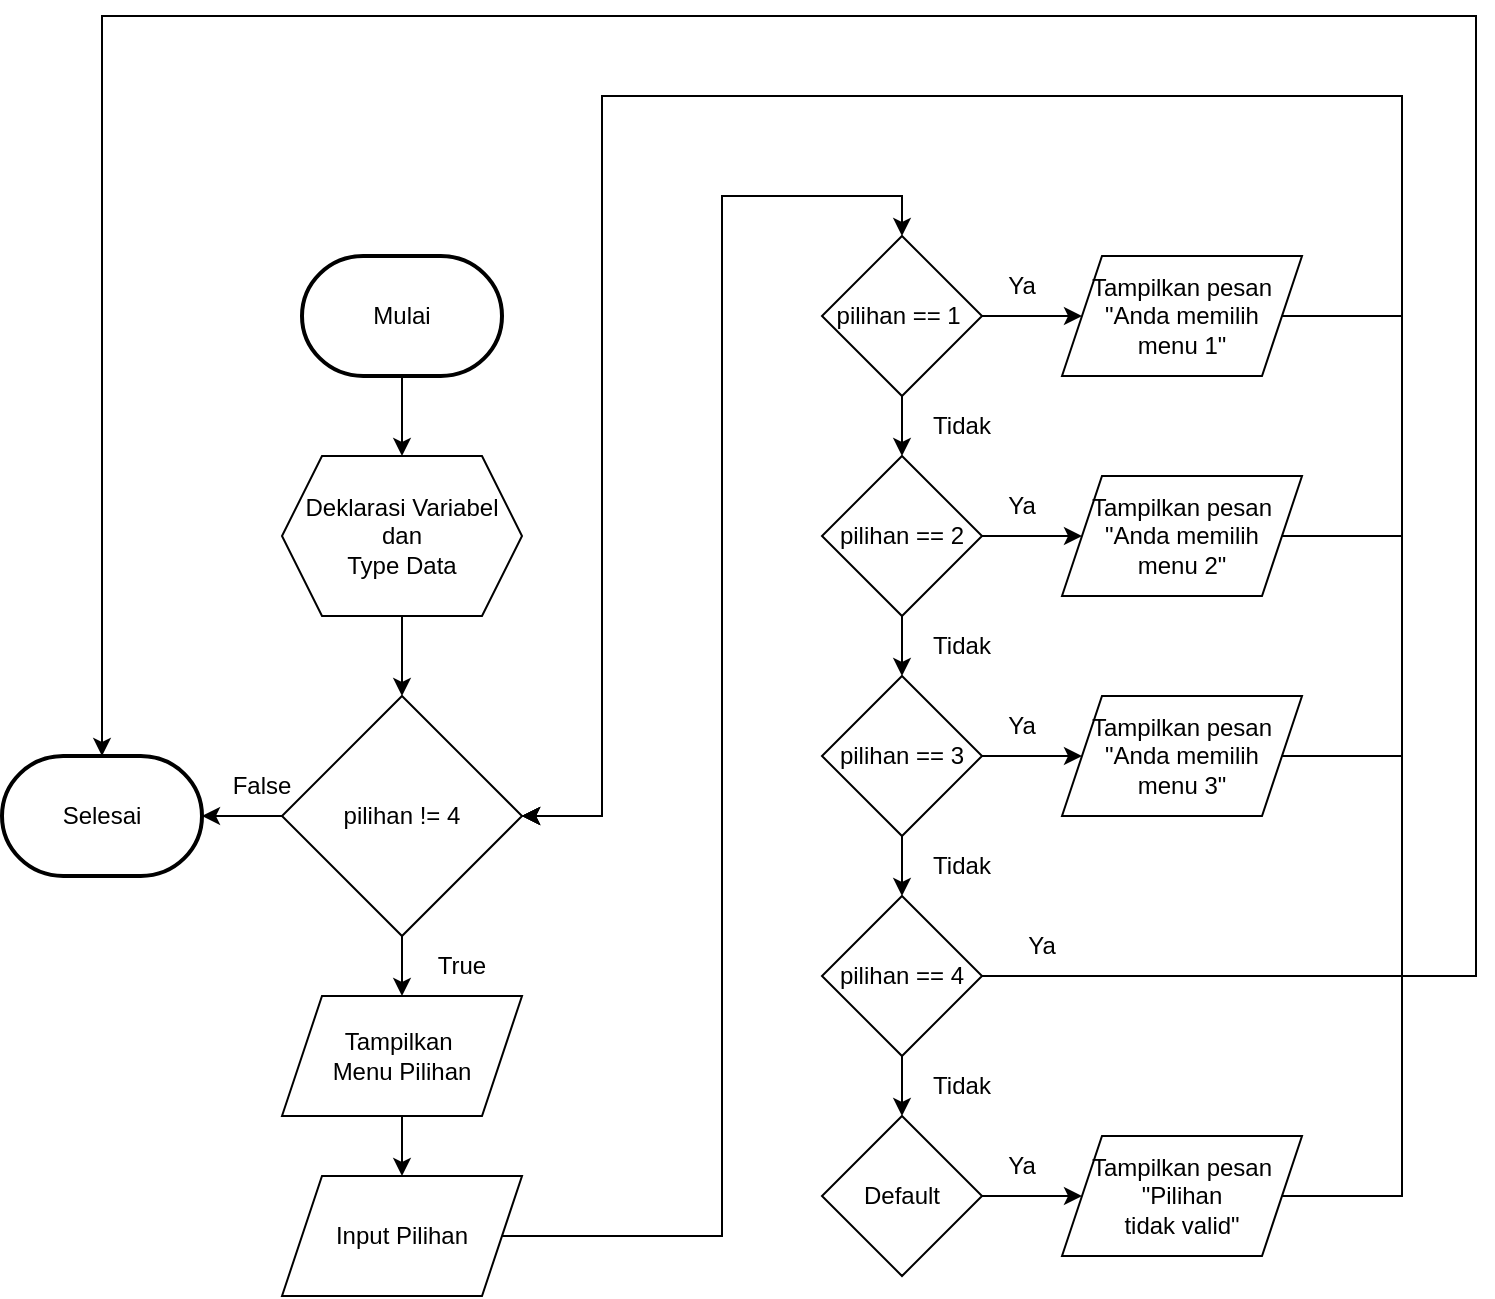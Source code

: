 <mxfile version="25.0.1">
  <diagram id="C5RBs43oDa-KdzZeNtuy" name="Page-1">
    <mxGraphModel dx="1313" dy="761" grid="1" gridSize="10" guides="1" tooltips="1" connect="1" arrows="1" fold="1" page="1" pageScale="1" pageWidth="827" pageHeight="1169" math="0" shadow="0">
      <root>
        <mxCell id="WIyWlLk6GJQsqaUBKTNV-0" />
        <mxCell id="WIyWlLk6GJQsqaUBKTNV-1" parent="WIyWlLk6GJQsqaUBKTNV-0" />
        <mxCell id="gj2zYSWBRJZ9SVVLSxvl-1" style="edgeStyle=orthogonalEdgeStyle;rounded=0;orthogonalLoop=1;jettySize=auto;html=1;entryX=0.5;entryY=0;entryDx=0;entryDy=0;" edge="1" parent="WIyWlLk6GJQsqaUBKTNV-1" source="gj2zYSWBRJZ9SVVLSxvl-2" target="gj2zYSWBRJZ9SVVLSxvl-4">
          <mxGeometry relative="1" as="geometry" />
        </mxCell>
        <mxCell id="gj2zYSWBRJZ9SVVLSxvl-2" value="Mulai" style="strokeWidth=2;html=1;shape=mxgraph.flowchart.terminator;whiteSpace=wrap;" vertex="1" parent="WIyWlLk6GJQsqaUBKTNV-1">
          <mxGeometry x="213" y="210" width="100" height="60" as="geometry" />
        </mxCell>
        <mxCell id="gj2zYSWBRJZ9SVVLSxvl-15" style="edgeStyle=orthogonalEdgeStyle;rounded=0;orthogonalLoop=1;jettySize=auto;html=1;entryX=0.5;entryY=0;entryDx=0;entryDy=0;" edge="1" parent="WIyWlLk6GJQsqaUBKTNV-1" source="gj2zYSWBRJZ9SVVLSxvl-4" target="gj2zYSWBRJZ9SVVLSxvl-14">
          <mxGeometry relative="1" as="geometry" />
        </mxCell>
        <mxCell id="gj2zYSWBRJZ9SVVLSxvl-4" value="Deklarasi Variabel&lt;br&gt;dan&lt;br&gt;Type Data" style="shape=hexagon;perimeter=hexagonPerimeter2;whiteSpace=wrap;html=1;fixedSize=1;" vertex="1" parent="WIyWlLk6GJQsqaUBKTNV-1">
          <mxGeometry x="203" y="310" width="120" height="80" as="geometry" />
        </mxCell>
        <mxCell id="gj2zYSWBRJZ9SVVLSxvl-18" style="edgeStyle=orthogonalEdgeStyle;rounded=0;orthogonalLoop=1;jettySize=auto;html=1;entryX=0.5;entryY=0;entryDx=0;entryDy=0;" edge="1" parent="WIyWlLk6GJQsqaUBKTNV-1" source="gj2zYSWBRJZ9SVVLSxvl-12" target="gj2zYSWBRJZ9SVVLSxvl-13">
          <mxGeometry relative="1" as="geometry" />
        </mxCell>
        <mxCell id="gj2zYSWBRJZ9SVVLSxvl-12" value="Tampilkan&amp;nbsp;&lt;br&gt;Menu Pilihan" style="shape=parallelogram;perimeter=parallelogramPerimeter;whiteSpace=wrap;html=1;fixedSize=1;" vertex="1" parent="WIyWlLk6GJQsqaUBKTNV-1">
          <mxGeometry x="203" y="580" width="120" height="60" as="geometry" />
        </mxCell>
        <mxCell id="gj2zYSWBRJZ9SVVLSxvl-26" style="edgeStyle=orthogonalEdgeStyle;rounded=0;orthogonalLoop=1;jettySize=auto;html=1;entryX=0.5;entryY=0;entryDx=0;entryDy=0;" edge="1" parent="WIyWlLk6GJQsqaUBKTNV-1" source="gj2zYSWBRJZ9SVVLSxvl-13" target="gj2zYSWBRJZ9SVVLSxvl-20">
          <mxGeometry relative="1" as="geometry">
            <Array as="points">
              <mxPoint x="423" y="700" />
              <mxPoint x="423" y="180" />
              <mxPoint x="513" y="180" />
            </Array>
          </mxGeometry>
        </mxCell>
        <mxCell id="gj2zYSWBRJZ9SVVLSxvl-13" value="Input Pilihan" style="shape=parallelogram;perimeter=parallelogramPerimeter;whiteSpace=wrap;html=1;fixedSize=1;" vertex="1" parent="WIyWlLk6GJQsqaUBKTNV-1">
          <mxGeometry x="203" y="670" width="120" height="60" as="geometry" />
        </mxCell>
        <mxCell id="gj2zYSWBRJZ9SVVLSxvl-16" style="edgeStyle=orthogonalEdgeStyle;rounded=0;orthogonalLoop=1;jettySize=auto;html=1;entryX=0.5;entryY=0;entryDx=0;entryDy=0;" edge="1" parent="WIyWlLk6GJQsqaUBKTNV-1" source="gj2zYSWBRJZ9SVVLSxvl-14" target="gj2zYSWBRJZ9SVVLSxvl-12">
          <mxGeometry relative="1" as="geometry" />
        </mxCell>
        <mxCell id="gj2zYSWBRJZ9SVVLSxvl-48" style="edgeStyle=orthogonalEdgeStyle;rounded=0;orthogonalLoop=1;jettySize=auto;html=1;" edge="1" parent="WIyWlLk6GJQsqaUBKTNV-1" source="gj2zYSWBRJZ9SVVLSxvl-14" target="gj2zYSWBRJZ9SVVLSxvl-47">
          <mxGeometry relative="1" as="geometry" />
        </mxCell>
        <mxCell id="gj2zYSWBRJZ9SVVLSxvl-14" value="pilihan != 4" style="rhombus;whiteSpace=wrap;html=1;" vertex="1" parent="WIyWlLk6GJQsqaUBKTNV-1">
          <mxGeometry x="203" y="430" width="120" height="120" as="geometry" />
        </mxCell>
        <mxCell id="gj2zYSWBRJZ9SVVLSxvl-27" style="edgeStyle=orthogonalEdgeStyle;rounded=0;orthogonalLoop=1;jettySize=auto;html=1;entryX=0.5;entryY=0;entryDx=0;entryDy=0;" edge="1" parent="WIyWlLk6GJQsqaUBKTNV-1" source="gj2zYSWBRJZ9SVVLSxvl-20" target="gj2zYSWBRJZ9SVVLSxvl-22">
          <mxGeometry relative="1" as="geometry" />
        </mxCell>
        <mxCell id="gj2zYSWBRJZ9SVVLSxvl-37" style="edgeStyle=orthogonalEdgeStyle;rounded=0;orthogonalLoop=1;jettySize=auto;html=1;entryX=0;entryY=0.5;entryDx=0;entryDy=0;" edge="1" parent="WIyWlLk6GJQsqaUBKTNV-1" source="gj2zYSWBRJZ9SVVLSxvl-20" target="gj2zYSWBRJZ9SVVLSxvl-32">
          <mxGeometry relative="1" as="geometry" />
        </mxCell>
        <mxCell id="gj2zYSWBRJZ9SVVLSxvl-20" value="pilihan == 1&amp;nbsp;" style="rhombus;whiteSpace=wrap;html=1;" vertex="1" parent="WIyWlLk6GJQsqaUBKTNV-1">
          <mxGeometry x="473" y="200" width="80" height="80" as="geometry" />
        </mxCell>
        <mxCell id="gj2zYSWBRJZ9SVVLSxvl-29" style="edgeStyle=orthogonalEdgeStyle;rounded=0;orthogonalLoop=1;jettySize=auto;html=1;entryX=0.5;entryY=0;entryDx=0;entryDy=0;" edge="1" parent="WIyWlLk6GJQsqaUBKTNV-1" source="gj2zYSWBRJZ9SVVLSxvl-21" target="gj2zYSWBRJZ9SVVLSxvl-23">
          <mxGeometry relative="1" as="geometry" />
        </mxCell>
        <mxCell id="gj2zYSWBRJZ9SVVLSxvl-39" style="edgeStyle=orthogonalEdgeStyle;rounded=0;orthogonalLoop=1;jettySize=auto;html=1;entryX=0;entryY=0.5;entryDx=0;entryDy=0;" edge="1" parent="WIyWlLk6GJQsqaUBKTNV-1" source="gj2zYSWBRJZ9SVVLSxvl-21" target="gj2zYSWBRJZ9SVVLSxvl-34">
          <mxGeometry relative="1" as="geometry" />
        </mxCell>
        <mxCell id="gj2zYSWBRJZ9SVVLSxvl-21" value="pilihan == 3" style="rhombus;whiteSpace=wrap;html=1;" vertex="1" parent="WIyWlLk6GJQsqaUBKTNV-1">
          <mxGeometry x="473" y="420" width="80" height="80" as="geometry" />
        </mxCell>
        <mxCell id="gj2zYSWBRJZ9SVVLSxvl-28" style="edgeStyle=orthogonalEdgeStyle;rounded=0;orthogonalLoop=1;jettySize=auto;html=1;entryX=0.5;entryY=0;entryDx=0;entryDy=0;" edge="1" parent="WIyWlLk6GJQsqaUBKTNV-1" source="gj2zYSWBRJZ9SVVLSxvl-22" target="gj2zYSWBRJZ9SVVLSxvl-21">
          <mxGeometry relative="1" as="geometry" />
        </mxCell>
        <mxCell id="gj2zYSWBRJZ9SVVLSxvl-38" style="edgeStyle=orthogonalEdgeStyle;rounded=0;orthogonalLoop=1;jettySize=auto;html=1;entryX=0;entryY=0.5;entryDx=0;entryDy=0;" edge="1" parent="WIyWlLk6GJQsqaUBKTNV-1" source="gj2zYSWBRJZ9SVVLSxvl-22" target="gj2zYSWBRJZ9SVVLSxvl-33">
          <mxGeometry relative="1" as="geometry" />
        </mxCell>
        <mxCell id="gj2zYSWBRJZ9SVVLSxvl-22" value="pilihan == 2" style="rhombus;whiteSpace=wrap;html=1;" vertex="1" parent="WIyWlLk6GJQsqaUBKTNV-1">
          <mxGeometry x="473" y="310" width="80" height="80" as="geometry" />
        </mxCell>
        <mxCell id="gj2zYSWBRJZ9SVVLSxvl-31" style="edgeStyle=orthogonalEdgeStyle;rounded=0;orthogonalLoop=1;jettySize=auto;html=1;entryX=0.5;entryY=0;entryDx=0;entryDy=0;" edge="1" parent="WIyWlLk6GJQsqaUBKTNV-1" source="gj2zYSWBRJZ9SVVLSxvl-23" target="gj2zYSWBRJZ9SVVLSxvl-30">
          <mxGeometry relative="1" as="geometry" />
        </mxCell>
        <mxCell id="gj2zYSWBRJZ9SVVLSxvl-23" value="pilihan == 4" style="rhombus;whiteSpace=wrap;html=1;" vertex="1" parent="WIyWlLk6GJQsqaUBKTNV-1">
          <mxGeometry x="473" y="530" width="80" height="80" as="geometry" />
        </mxCell>
        <mxCell id="gj2zYSWBRJZ9SVVLSxvl-41" style="edgeStyle=orthogonalEdgeStyle;rounded=0;orthogonalLoop=1;jettySize=auto;html=1;entryX=0;entryY=0.5;entryDx=0;entryDy=0;" edge="1" parent="WIyWlLk6GJQsqaUBKTNV-1" source="gj2zYSWBRJZ9SVVLSxvl-30" target="gj2zYSWBRJZ9SVVLSxvl-36">
          <mxGeometry relative="1" as="geometry" />
        </mxCell>
        <mxCell id="gj2zYSWBRJZ9SVVLSxvl-30" value="Default" style="rhombus;whiteSpace=wrap;html=1;" vertex="1" parent="WIyWlLk6GJQsqaUBKTNV-1">
          <mxGeometry x="473" y="640" width="80" height="80" as="geometry" />
        </mxCell>
        <mxCell id="gj2zYSWBRJZ9SVVLSxvl-46" style="edgeStyle=orthogonalEdgeStyle;rounded=0;orthogonalLoop=1;jettySize=auto;html=1;entryX=1;entryY=0.5;entryDx=0;entryDy=0;" edge="1" parent="WIyWlLk6GJQsqaUBKTNV-1" source="gj2zYSWBRJZ9SVVLSxvl-32" target="gj2zYSWBRJZ9SVVLSxvl-14">
          <mxGeometry relative="1" as="geometry">
            <Array as="points">
              <mxPoint x="763" y="240" />
              <mxPoint x="763" y="130" />
              <mxPoint x="363" y="130" />
              <mxPoint x="363" y="490" />
            </Array>
          </mxGeometry>
        </mxCell>
        <mxCell id="gj2zYSWBRJZ9SVVLSxvl-32" value="Tampilkan pesan&lt;br&gt;&quot;Anda memilih&lt;br&gt;menu 1&quot;" style="shape=parallelogram;perimeter=parallelogramPerimeter;whiteSpace=wrap;html=1;fixedSize=1;" vertex="1" parent="WIyWlLk6GJQsqaUBKTNV-1">
          <mxGeometry x="593" y="210" width="120" height="60" as="geometry" />
        </mxCell>
        <mxCell id="gj2zYSWBRJZ9SVVLSxvl-45" style="edgeStyle=orthogonalEdgeStyle;rounded=0;orthogonalLoop=1;jettySize=auto;html=1;entryX=1;entryY=0.5;entryDx=0;entryDy=0;" edge="1" parent="WIyWlLk6GJQsqaUBKTNV-1" source="gj2zYSWBRJZ9SVVLSxvl-33" target="gj2zYSWBRJZ9SVVLSxvl-14">
          <mxGeometry relative="1" as="geometry">
            <Array as="points">
              <mxPoint x="763" y="350" />
              <mxPoint x="763" y="130" />
              <mxPoint x="363" y="130" />
              <mxPoint x="363" y="490" />
            </Array>
          </mxGeometry>
        </mxCell>
        <mxCell id="gj2zYSWBRJZ9SVVLSxvl-33" value="Tampilkan pesan&lt;br&gt;&quot;Anda memilih&lt;br&gt;menu 2&quot;" style="shape=parallelogram;perimeter=parallelogramPerimeter;whiteSpace=wrap;html=1;fixedSize=1;" vertex="1" parent="WIyWlLk6GJQsqaUBKTNV-1">
          <mxGeometry x="593" y="320" width="120" height="60" as="geometry" />
        </mxCell>
        <mxCell id="gj2zYSWBRJZ9SVVLSxvl-44" style="edgeStyle=orthogonalEdgeStyle;rounded=0;orthogonalLoop=1;jettySize=auto;html=1;entryX=1;entryY=0.5;entryDx=0;entryDy=0;" edge="1" parent="WIyWlLk6GJQsqaUBKTNV-1" source="gj2zYSWBRJZ9SVVLSxvl-34" target="gj2zYSWBRJZ9SVVLSxvl-14">
          <mxGeometry relative="1" as="geometry">
            <Array as="points">
              <mxPoint x="763" y="460" />
              <mxPoint x="763" y="130" />
              <mxPoint x="363" y="130" />
              <mxPoint x="363" y="490" />
            </Array>
          </mxGeometry>
        </mxCell>
        <mxCell id="gj2zYSWBRJZ9SVVLSxvl-34" value="Tampilkan pesan&lt;br&gt;&quot;Anda memilih&lt;br&gt;menu 3&quot;" style="shape=parallelogram;perimeter=parallelogramPerimeter;whiteSpace=wrap;html=1;fixedSize=1;" vertex="1" parent="WIyWlLk6GJQsqaUBKTNV-1">
          <mxGeometry x="593" y="430" width="120" height="60" as="geometry" />
        </mxCell>
        <mxCell id="gj2zYSWBRJZ9SVVLSxvl-42" style="edgeStyle=orthogonalEdgeStyle;rounded=0;orthogonalLoop=1;jettySize=auto;html=1;entryX=1;entryY=0.5;entryDx=0;entryDy=0;" edge="1" parent="WIyWlLk6GJQsqaUBKTNV-1" source="gj2zYSWBRJZ9SVVLSxvl-36" target="gj2zYSWBRJZ9SVVLSxvl-14">
          <mxGeometry relative="1" as="geometry">
            <Array as="points">
              <mxPoint x="763" y="680" />
              <mxPoint x="763" y="130" />
              <mxPoint x="363" y="130" />
              <mxPoint x="363" y="490" />
            </Array>
          </mxGeometry>
        </mxCell>
        <mxCell id="gj2zYSWBRJZ9SVVLSxvl-36" value="Tampilkan pesan&lt;br&gt;&quot;Pilihan&lt;br&gt;tidak valid&quot;" style="shape=parallelogram;perimeter=parallelogramPerimeter;whiteSpace=wrap;html=1;fixedSize=1;" vertex="1" parent="WIyWlLk6GJQsqaUBKTNV-1">
          <mxGeometry x="593" y="650" width="120" height="60" as="geometry" />
        </mxCell>
        <mxCell id="gj2zYSWBRJZ9SVVLSxvl-47" value="Selesai" style="strokeWidth=2;html=1;shape=mxgraph.flowchart.terminator;whiteSpace=wrap;" vertex="1" parent="WIyWlLk6GJQsqaUBKTNV-1">
          <mxGeometry x="63" y="460" width="100" height="60" as="geometry" />
        </mxCell>
        <mxCell id="gj2zYSWBRJZ9SVVLSxvl-49" value="Tidak" style="text;html=1;align=center;verticalAlign=middle;whiteSpace=wrap;rounded=0;" vertex="1" parent="WIyWlLk6GJQsqaUBKTNV-1">
          <mxGeometry x="513" y="280" width="60" height="30" as="geometry" />
        </mxCell>
        <mxCell id="gj2zYSWBRJZ9SVVLSxvl-50" value="Ya" style="text;html=1;align=center;verticalAlign=middle;whiteSpace=wrap;rounded=0;" vertex="1" parent="WIyWlLk6GJQsqaUBKTNV-1">
          <mxGeometry x="543" y="210" width="60" height="30" as="geometry" />
        </mxCell>
        <mxCell id="gj2zYSWBRJZ9SVVLSxvl-51" value="True" style="text;html=1;align=center;verticalAlign=middle;whiteSpace=wrap;rounded=0;" vertex="1" parent="WIyWlLk6GJQsqaUBKTNV-1">
          <mxGeometry x="263" y="550" width="60" height="30" as="geometry" />
        </mxCell>
        <mxCell id="gj2zYSWBRJZ9SVVLSxvl-52" value="False" style="text;html=1;align=center;verticalAlign=middle;whiteSpace=wrap;rounded=0;" vertex="1" parent="WIyWlLk6GJQsqaUBKTNV-1">
          <mxGeometry x="163" y="460" width="60" height="30" as="geometry" />
        </mxCell>
        <mxCell id="gj2zYSWBRJZ9SVVLSxvl-54" value="Ya" style="text;html=1;align=center;verticalAlign=middle;whiteSpace=wrap;rounded=0;" vertex="1" parent="WIyWlLk6GJQsqaUBKTNV-1">
          <mxGeometry x="543" y="320" width="60" height="30" as="geometry" />
        </mxCell>
        <mxCell id="gj2zYSWBRJZ9SVVLSxvl-55" value="Ya" style="text;html=1;align=center;verticalAlign=middle;whiteSpace=wrap;rounded=0;" vertex="1" parent="WIyWlLk6GJQsqaUBKTNV-1">
          <mxGeometry x="543" y="430" width="60" height="30" as="geometry" />
        </mxCell>
        <mxCell id="gj2zYSWBRJZ9SVVLSxvl-56" value="Ya" style="text;html=1;align=center;verticalAlign=middle;whiteSpace=wrap;rounded=0;" vertex="1" parent="WIyWlLk6GJQsqaUBKTNV-1">
          <mxGeometry x="553" y="540" width="60" height="30" as="geometry" />
        </mxCell>
        <mxCell id="gj2zYSWBRJZ9SVVLSxvl-57" value="Ya" style="text;html=1;align=center;verticalAlign=middle;whiteSpace=wrap;rounded=0;" vertex="1" parent="WIyWlLk6GJQsqaUBKTNV-1">
          <mxGeometry x="543" y="650" width="60" height="30" as="geometry" />
        </mxCell>
        <mxCell id="gj2zYSWBRJZ9SVVLSxvl-58" value="Tidak" style="text;html=1;align=center;verticalAlign=middle;whiteSpace=wrap;rounded=0;" vertex="1" parent="WIyWlLk6GJQsqaUBKTNV-1">
          <mxGeometry x="513" y="390" width="60" height="30" as="geometry" />
        </mxCell>
        <mxCell id="gj2zYSWBRJZ9SVVLSxvl-59" value="Tidak" style="text;html=1;align=center;verticalAlign=middle;whiteSpace=wrap;rounded=0;" vertex="1" parent="WIyWlLk6GJQsqaUBKTNV-1">
          <mxGeometry x="513" y="500" width="60" height="30" as="geometry" />
        </mxCell>
        <mxCell id="gj2zYSWBRJZ9SVVLSxvl-60" value="Tidak" style="text;html=1;align=center;verticalAlign=middle;whiteSpace=wrap;rounded=0;" vertex="1" parent="WIyWlLk6GJQsqaUBKTNV-1">
          <mxGeometry x="513" y="610" width="60" height="30" as="geometry" />
        </mxCell>
        <mxCell id="gj2zYSWBRJZ9SVVLSxvl-61" style="edgeStyle=orthogonalEdgeStyle;rounded=0;orthogonalLoop=1;jettySize=auto;html=1;entryX=0.5;entryY=0;entryDx=0;entryDy=0;entryPerimeter=0;" edge="1" parent="WIyWlLk6GJQsqaUBKTNV-1" source="gj2zYSWBRJZ9SVVLSxvl-23" target="gj2zYSWBRJZ9SVVLSxvl-47">
          <mxGeometry relative="1" as="geometry">
            <Array as="points">
              <mxPoint x="800" y="570" />
              <mxPoint x="800" y="90" />
              <mxPoint x="113" y="90" />
            </Array>
          </mxGeometry>
        </mxCell>
      </root>
    </mxGraphModel>
  </diagram>
</mxfile>
